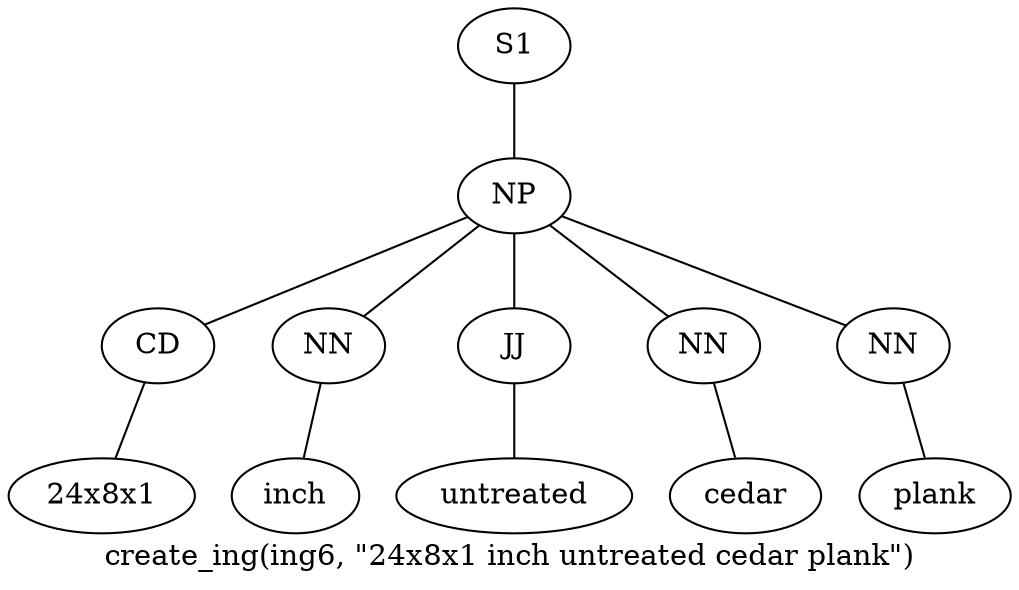 graph SyntaxGraph {
	label = "create_ing(ing6, \"24x8x1 inch untreated cedar plank\")";
	Node0 [label="S1"];
	Node1 [label="NP"];
	Node2 [label="CD"];
	Node3 [label="24x8x1"];
	Node4 [label="NN"];
	Node5 [label="inch"];
	Node6 [label="JJ"];
	Node7 [label="untreated"];
	Node8 [label="NN"];
	Node9 [label="cedar"];
	Node10 [label="NN"];
	Node11 [label="plank"];

	Node0 -- Node1;
	Node1 -- Node2;
	Node1 -- Node4;
	Node1 -- Node6;
	Node1 -- Node8;
	Node1 -- Node10;
	Node2 -- Node3;
	Node4 -- Node5;
	Node6 -- Node7;
	Node8 -- Node9;
	Node10 -- Node11;
}